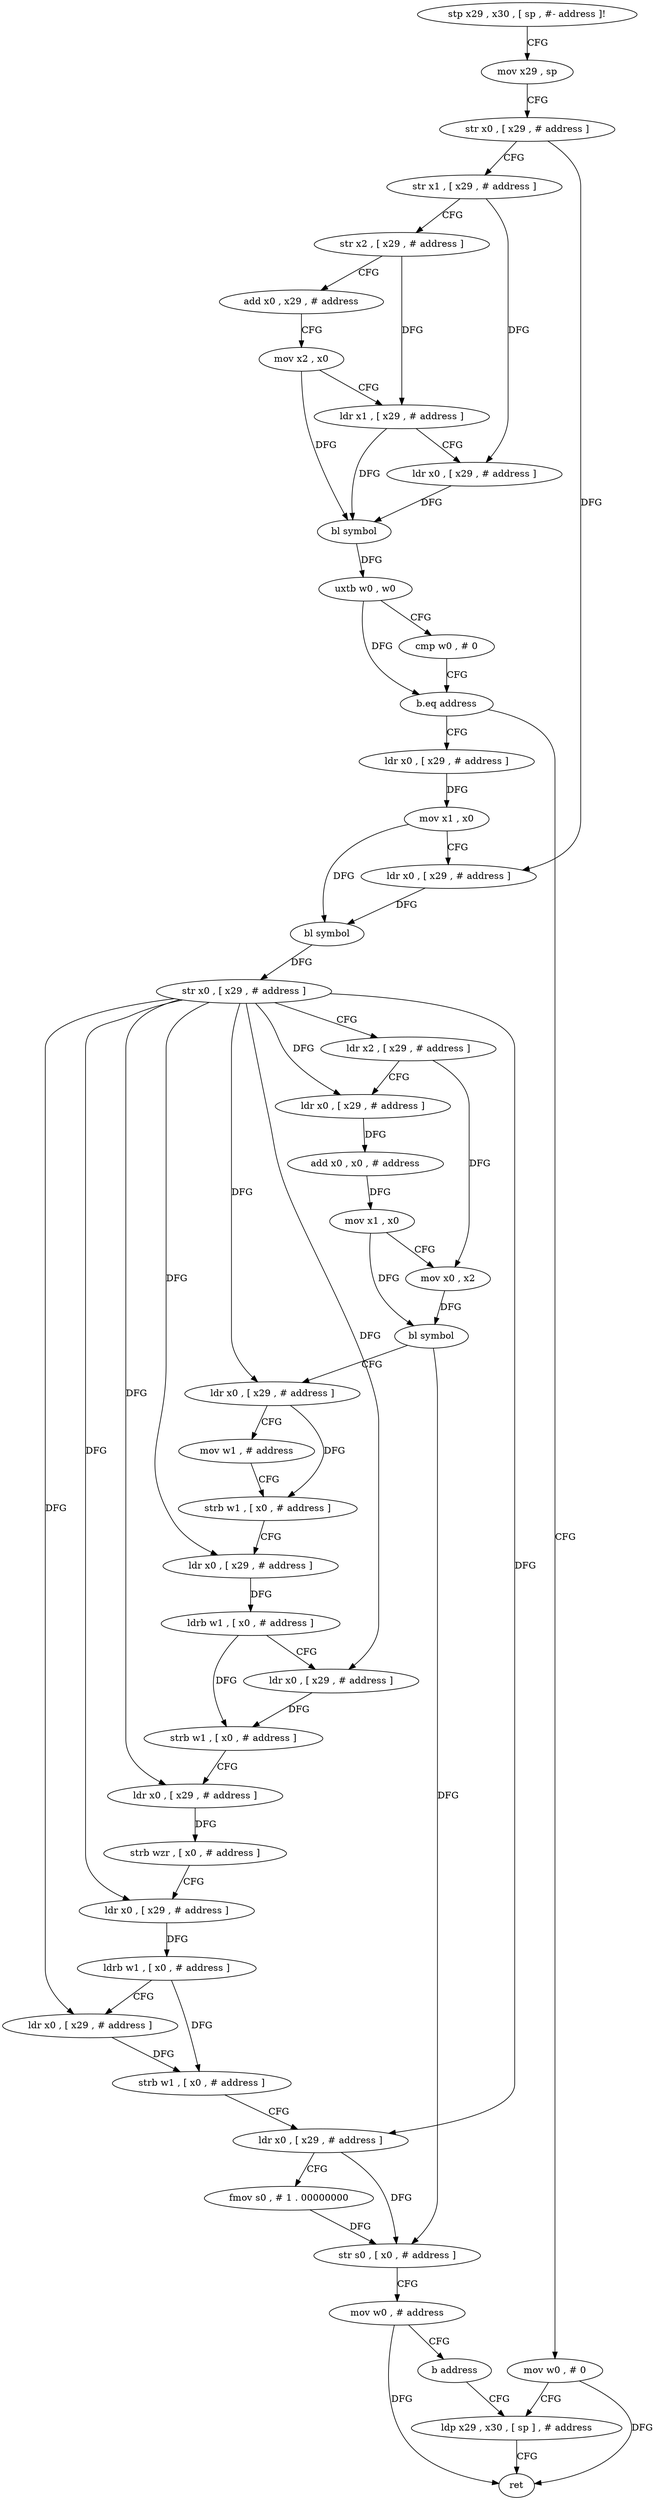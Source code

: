 digraph "func" {
"4265776" [label = "stp x29 , x30 , [ sp , #- address ]!" ]
"4265780" [label = "mov x29 , sp" ]
"4265784" [label = "str x0 , [ x29 , # address ]" ]
"4265788" [label = "str x1 , [ x29 , # address ]" ]
"4265792" [label = "str x2 , [ x29 , # address ]" ]
"4265796" [label = "add x0 , x29 , # address" ]
"4265800" [label = "mov x2 , x0" ]
"4265804" [label = "ldr x1 , [ x29 , # address ]" ]
"4265808" [label = "ldr x0 , [ x29 , # address ]" ]
"4265812" [label = "bl symbol" ]
"4265816" [label = "uxtb w0 , w0" ]
"4265820" [label = "cmp w0 , # 0" ]
"4265824" [label = "b.eq address" ]
"4265944" [label = "mov w0 , # 0" ]
"4265828" [label = "ldr x0 , [ x29 , # address ]" ]
"4265948" [label = "ldp x29 , x30 , [ sp ] , # address" ]
"4265832" [label = "mov x1 , x0" ]
"4265836" [label = "ldr x0 , [ x29 , # address ]" ]
"4265840" [label = "bl symbol" ]
"4265844" [label = "str x0 , [ x29 , # address ]" ]
"4265848" [label = "ldr x2 , [ x29 , # address ]" ]
"4265852" [label = "ldr x0 , [ x29 , # address ]" ]
"4265856" [label = "add x0 , x0 , # address" ]
"4265860" [label = "mov x1 , x0" ]
"4265864" [label = "mov x0 , x2" ]
"4265868" [label = "bl symbol" ]
"4265872" [label = "ldr x0 , [ x29 , # address ]" ]
"4265876" [label = "mov w1 , # address" ]
"4265880" [label = "strb w1 , [ x0 , # address ]" ]
"4265884" [label = "ldr x0 , [ x29 , # address ]" ]
"4265888" [label = "ldrb w1 , [ x0 , # address ]" ]
"4265892" [label = "ldr x0 , [ x29 , # address ]" ]
"4265896" [label = "strb w1 , [ x0 , # address ]" ]
"4265900" [label = "ldr x0 , [ x29 , # address ]" ]
"4265904" [label = "strb wzr , [ x0 , # address ]" ]
"4265908" [label = "ldr x0 , [ x29 , # address ]" ]
"4265912" [label = "ldrb w1 , [ x0 , # address ]" ]
"4265916" [label = "ldr x0 , [ x29 , # address ]" ]
"4265920" [label = "strb w1 , [ x0 , # address ]" ]
"4265924" [label = "ldr x0 , [ x29 , # address ]" ]
"4265928" [label = "fmov s0 , # 1 . 00000000" ]
"4265932" [label = "str s0 , [ x0 , # address ]" ]
"4265936" [label = "mov w0 , # address" ]
"4265940" [label = "b address" ]
"4265952" [label = "ret" ]
"4265776" -> "4265780" [ label = "CFG" ]
"4265780" -> "4265784" [ label = "CFG" ]
"4265784" -> "4265788" [ label = "CFG" ]
"4265784" -> "4265836" [ label = "DFG" ]
"4265788" -> "4265792" [ label = "CFG" ]
"4265788" -> "4265808" [ label = "DFG" ]
"4265792" -> "4265796" [ label = "CFG" ]
"4265792" -> "4265804" [ label = "DFG" ]
"4265796" -> "4265800" [ label = "CFG" ]
"4265800" -> "4265804" [ label = "CFG" ]
"4265800" -> "4265812" [ label = "DFG" ]
"4265804" -> "4265808" [ label = "CFG" ]
"4265804" -> "4265812" [ label = "DFG" ]
"4265808" -> "4265812" [ label = "DFG" ]
"4265812" -> "4265816" [ label = "DFG" ]
"4265816" -> "4265820" [ label = "CFG" ]
"4265816" -> "4265824" [ label = "DFG" ]
"4265820" -> "4265824" [ label = "CFG" ]
"4265824" -> "4265944" [ label = "CFG" ]
"4265824" -> "4265828" [ label = "CFG" ]
"4265944" -> "4265948" [ label = "CFG" ]
"4265944" -> "4265952" [ label = "DFG" ]
"4265828" -> "4265832" [ label = "DFG" ]
"4265948" -> "4265952" [ label = "CFG" ]
"4265832" -> "4265836" [ label = "CFG" ]
"4265832" -> "4265840" [ label = "DFG" ]
"4265836" -> "4265840" [ label = "DFG" ]
"4265840" -> "4265844" [ label = "DFG" ]
"4265844" -> "4265848" [ label = "CFG" ]
"4265844" -> "4265852" [ label = "DFG" ]
"4265844" -> "4265872" [ label = "DFG" ]
"4265844" -> "4265884" [ label = "DFG" ]
"4265844" -> "4265892" [ label = "DFG" ]
"4265844" -> "4265900" [ label = "DFG" ]
"4265844" -> "4265908" [ label = "DFG" ]
"4265844" -> "4265916" [ label = "DFG" ]
"4265844" -> "4265924" [ label = "DFG" ]
"4265848" -> "4265852" [ label = "CFG" ]
"4265848" -> "4265864" [ label = "DFG" ]
"4265852" -> "4265856" [ label = "DFG" ]
"4265856" -> "4265860" [ label = "DFG" ]
"4265860" -> "4265864" [ label = "CFG" ]
"4265860" -> "4265868" [ label = "DFG" ]
"4265864" -> "4265868" [ label = "DFG" ]
"4265868" -> "4265872" [ label = "CFG" ]
"4265868" -> "4265932" [ label = "DFG" ]
"4265872" -> "4265876" [ label = "CFG" ]
"4265872" -> "4265880" [ label = "DFG" ]
"4265876" -> "4265880" [ label = "CFG" ]
"4265880" -> "4265884" [ label = "CFG" ]
"4265884" -> "4265888" [ label = "DFG" ]
"4265888" -> "4265892" [ label = "CFG" ]
"4265888" -> "4265896" [ label = "DFG" ]
"4265892" -> "4265896" [ label = "DFG" ]
"4265896" -> "4265900" [ label = "CFG" ]
"4265900" -> "4265904" [ label = "DFG" ]
"4265904" -> "4265908" [ label = "CFG" ]
"4265908" -> "4265912" [ label = "DFG" ]
"4265912" -> "4265916" [ label = "CFG" ]
"4265912" -> "4265920" [ label = "DFG" ]
"4265916" -> "4265920" [ label = "DFG" ]
"4265920" -> "4265924" [ label = "CFG" ]
"4265924" -> "4265928" [ label = "CFG" ]
"4265924" -> "4265932" [ label = "DFG" ]
"4265928" -> "4265932" [ label = "DFG" ]
"4265932" -> "4265936" [ label = "CFG" ]
"4265936" -> "4265940" [ label = "CFG" ]
"4265936" -> "4265952" [ label = "DFG" ]
"4265940" -> "4265948" [ label = "CFG" ]
}
